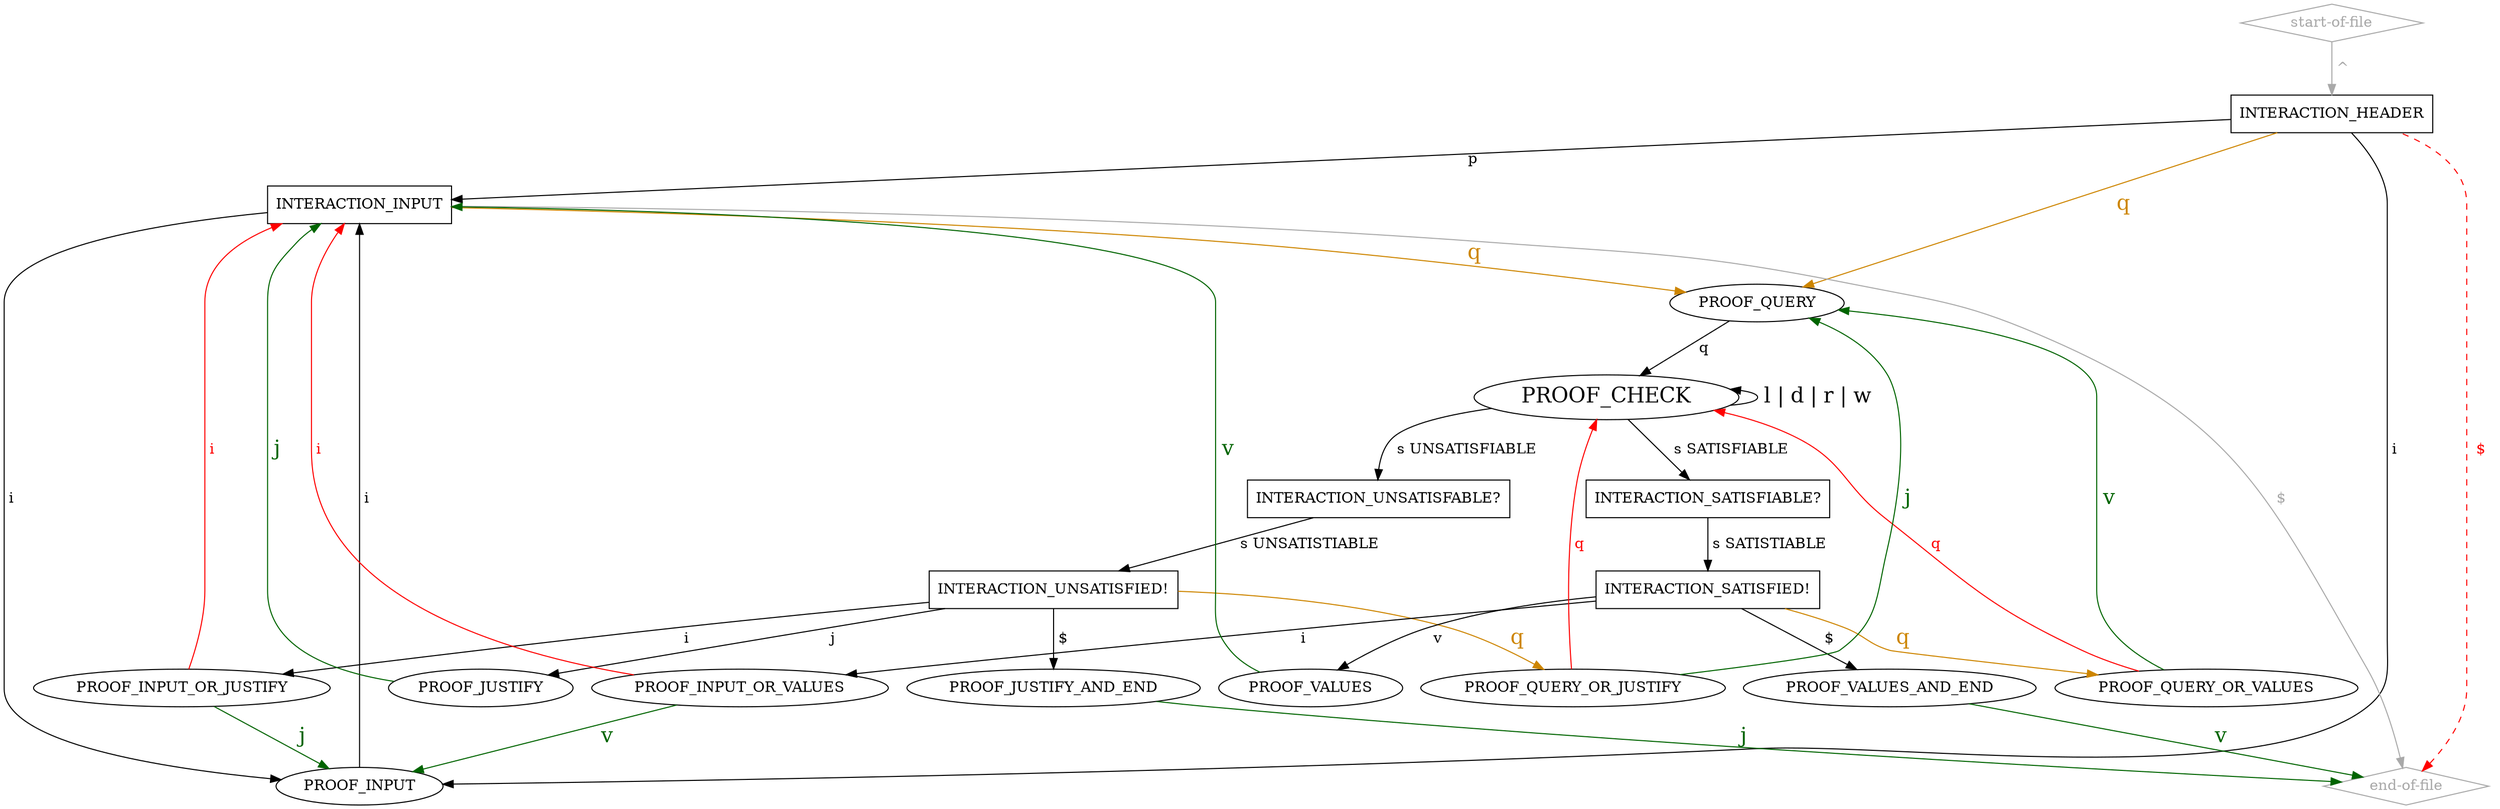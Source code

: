 digraph "idrup-check" {

  "start-of-file" [shape=diamond,color=darkgray,fontcolor=darkgray];
  "start-of-file" -> INTERACTION_HEADER [label=" ^ ";weight=2,color=darkgray,fontcolor=darkgray];

  "end-of-file" [shape=diamond,color=darkgray,fontcolor=darkgray];

  // INTERACTION_HEADER -> "end-of-file";
  // INTERACTION_INPUT -> "end-of-file";
   "end-of-file" -> INTERACTION_HEADER [label="  $  ",dir=back,style=dashed,color=red,fontcolor=red];
   "end-of-file" -> INTERACTION_INPUT [label="$    ",dir=back,color=darkgray,fontcolor=darkgray];

  INTERACTION_HEADER [shape=box];
  INTERACTION_HEADER -> PROOF_INPUT [label=" i "];
  INTERACTION_HEADER -> PROOF_QUERY [label=" q ",color=orange3,fontsize=20,fontcolor=orange3];
  INTERACTION_HEADER -> INTERACTION_INPUT [label=" p ",weight=2,color=black,fontcolor=black];

  INTERACTION_INPUT [shape=box];
  INTERACTION_INPUT -> PROOF_INPUT [label=" i ",weight=2];
  INTERACTION_INPUT -> PROOF_QUERY [label=" q ",weight=2,color=orange3,fontsize=20,fontcolor=orange3];

  PROOF_INPUT -> INTERACTION_INPUT [label=" i ",weight=3];

  PROOF_QUERY -> PROOF_CHECK [label=" q "];

  PROOF_CHECK [fontsize=20];
  PROOF_CHECK -> PROOF_CHECK [label=" l | d | r | w ",dir=back,fontsize=20];
  PROOF_CHECK -> INTERACTION_SATISFIABLE [label=" s SATISFIABLE "];
  PROOF_CHECK -> INTERACTION_UNSATISFABLE [label=" s UNSATISFIABLE "];

  INTERACTION_UNSATISFABLE [shape="box",label="INTERACTION_UNSATISFABLE?"];
  INTERACTION_UNSATISFABLE -> INTERACTION_UNSATISFIED [label=" s UNSATISTIABLE "];

  INTERACTION_SATISFIABLE [shape="box",label="INTERACTION_SATISFIABLE?"];
  INTERACTION_SATISFIABLE -> INTERACTION_SATISFIED [label=" s SATISTIABLE "];

  INTERACTION_SATISFIED [shape=box,label="INTERACTION_SATISFIED!"];
  INTERACTION_SATISFIED -> PROOF_VALUES [label=" v "];
  INTERACTION_SATISFIED -> PROOF_INPUT_OR_VALUES [label=" i "];
  INTERACTION_SATISFIED -> PROOF_QUERY_OR_VALUES [label=" q ", color=orange3,fontsize=20,fontcolor=orange3];
  INTERACTION_SATISFIED -> PROOF_VALUES_AND_END [label=" $ "];

  INTERACTION_UNSATISFIED [shape=box,label="INTERACTION_UNSATISFIED!"];
  INTERACTION_UNSATISFIED -> PROOF_JUSTIFY [label=" j "];
  INTERACTION_UNSATISFIED -> PROOF_INPUT_OR_JUSTIFY [label=" i "];
  INTERACTION_UNSATISFIED -> PROOF_QUERY_OR_JUSTIFY [label=" q ",color=orange3,fontsize=20,fontcolor=orange3];
  INTERACTION_UNSATISFIED -> PROOF_JUSTIFY_AND_END [label=" $ "];

  PROOF_VALUES_AND_END -> "end-of-file" [label=" v ",color=darkgreen,fontsize=20,fontcolor=darkgreen];
  PROOF_JUSTIFY_AND_END -> "end-of-file" [label=" j ",color=darkgreen,fontsize=20,fontcolor=darkgreen];

  PROOF_VALUES -> INTERACTION_INPUT [label=" v ",color=darkgreen,fontsize=20,fontcolor=darkgreen];
  PROOF_JUSTIFY -> INTERACTION_INPUT [label=" j ",color=darkgreen,fontsize=20,fontcolor=darkgreen];

  PROOF_INPUT_OR_VALUES -> INTERACTION_INPUT [label=" i ",color=red,fontcolor=red];
  PROOF_INPUT_OR_VALUES -> PROOF_INPUT [label=" v ", color=darkgreen,fontcolor=darkgreen,fontsize=20];

  PROOF_QUERY_OR_VALUES -> PROOF_QUERY [label=" v ",color=darkgreen,fontcolor=darkgreen,fontsize=20];
  PROOF_QUERY_OR_VALUES -> PROOF_CHECK [label=" q ",color=red,fontcolor=red];

  PROOF_QUERY_OR_JUSTIFY -> PROOF_QUERY [label=" j ",color=darkgreen,fontcolor=darkgreen,fontsize=20];
  PROOF_QUERY_OR_JUSTIFY -> PROOF_CHECK [label=" q ",color=red,fontcolor=red];

  PROOF_INPUT_OR_JUSTIFY -> PROOF_INPUT [label=" j ",color=darkgreen,fontcolor=darkgreen,fontsize=20];
  PROOF_INPUT_OR_JUSTIFY -> INTERACTION_INPUT [label=" i ",color=red,fontcolor=red];
}
